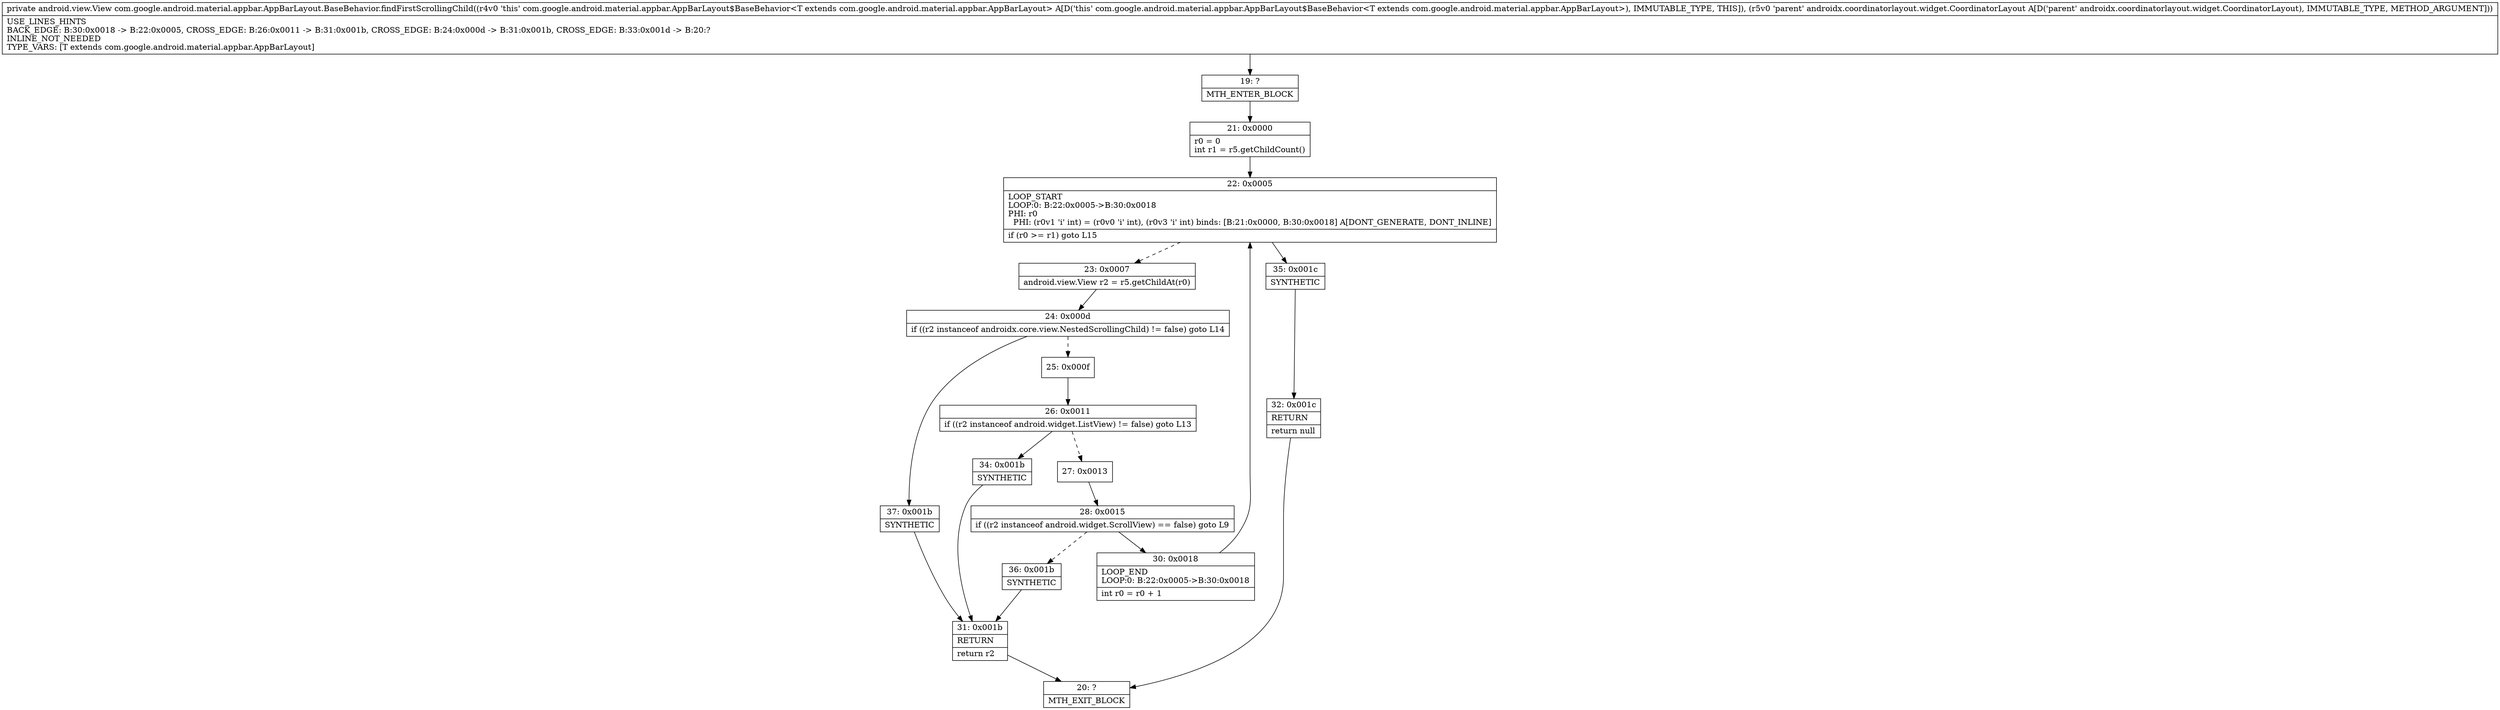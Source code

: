 digraph "CFG forcom.google.android.material.appbar.AppBarLayout.BaseBehavior.findFirstScrollingChild(Landroidx\/coordinatorlayout\/widget\/CoordinatorLayout;)Landroid\/view\/View;" {
Node_19 [shape=record,label="{19\:\ ?|MTH_ENTER_BLOCK\l}"];
Node_21 [shape=record,label="{21\:\ 0x0000|r0 = 0\lint r1 = r5.getChildCount()\l}"];
Node_22 [shape=record,label="{22\:\ 0x0005|LOOP_START\lLOOP:0: B:22:0x0005\-\>B:30:0x0018\lPHI: r0 \l  PHI: (r0v1 'i' int) = (r0v0 'i' int), (r0v3 'i' int) binds: [B:21:0x0000, B:30:0x0018] A[DONT_GENERATE, DONT_INLINE]\l|if (r0 \>= r1) goto L15\l}"];
Node_23 [shape=record,label="{23\:\ 0x0007|android.view.View r2 = r5.getChildAt(r0)\l}"];
Node_24 [shape=record,label="{24\:\ 0x000d|if ((r2 instanceof androidx.core.view.NestedScrollingChild) != false) goto L14\l}"];
Node_25 [shape=record,label="{25\:\ 0x000f}"];
Node_26 [shape=record,label="{26\:\ 0x0011|if ((r2 instanceof android.widget.ListView) != false) goto L13\l}"];
Node_27 [shape=record,label="{27\:\ 0x0013}"];
Node_28 [shape=record,label="{28\:\ 0x0015|if ((r2 instanceof android.widget.ScrollView) == false) goto L9\l}"];
Node_30 [shape=record,label="{30\:\ 0x0018|LOOP_END\lLOOP:0: B:22:0x0005\-\>B:30:0x0018\l|int r0 = r0 + 1\l}"];
Node_36 [shape=record,label="{36\:\ 0x001b|SYNTHETIC\l}"];
Node_31 [shape=record,label="{31\:\ 0x001b|RETURN\l|return r2\l}"];
Node_20 [shape=record,label="{20\:\ ?|MTH_EXIT_BLOCK\l}"];
Node_34 [shape=record,label="{34\:\ 0x001b|SYNTHETIC\l}"];
Node_37 [shape=record,label="{37\:\ 0x001b|SYNTHETIC\l}"];
Node_35 [shape=record,label="{35\:\ 0x001c|SYNTHETIC\l}"];
Node_32 [shape=record,label="{32\:\ 0x001c|RETURN\l|return null\l}"];
MethodNode[shape=record,label="{private android.view.View com.google.android.material.appbar.AppBarLayout.BaseBehavior.findFirstScrollingChild((r4v0 'this' com.google.android.material.appbar.AppBarLayout$BaseBehavior\<T extends com.google.android.material.appbar.AppBarLayout\> A[D('this' com.google.android.material.appbar.AppBarLayout$BaseBehavior\<T extends com.google.android.material.appbar.AppBarLayout\>), IMMUTABLE_TYPE, THIS]), (r5v0 'parent' androidx.coordinatorlayout.widget.CoordinatorLayout A[D('parent' androidx.coordinatorlayout.widget.CoordinatorLayout), IMMUTABLE_TYPE, METHOD_ARGUMENT]))  | USE_LINES_HINTS\lBACK_EDGE: B:30:0x0018 \-\> B:22:0x0005, CROSS_EDGE: B:26:0x0011 \-\> B:31:0x001b, CROSS_EDGE: B:24:0x000d \-\> B:31:0x001b, CROSS_EDGE: B:33:0x001d \-\> B:20:?\lINLINE_NOT_NEEDED\lTYPE_VARS: [T extends com.google.android.material.appbar.AppBarLayout]\l}"];
MethodNode -> Node_19;Node_19 -> Node_21;
Node_21 -> Node_22;
Node_22 -> Node_23[style=dashed];
Node_22 -> Node_35;
Node_23 -> Node_24;
Node_24 -> Node_25[style=dashed];
Node_24 -> Node_37;
Node_25 -> Node_26;
Node_26 -> Node_27[style=dashed];
Node_26 -> Node_34;
Node_27 -> Node_28;
Node_28 -> Node_30;
Node_28 -> Node_36[style=dashed];
Node_30 -> Node_22;
Node_36 -> Node_31;
Node_31 -> Node_20;
Node_34 -> Node_31;
Node_37 -> Node_31;
Node_35 -> Node_32;
Node_32 -> Node_20;
}

